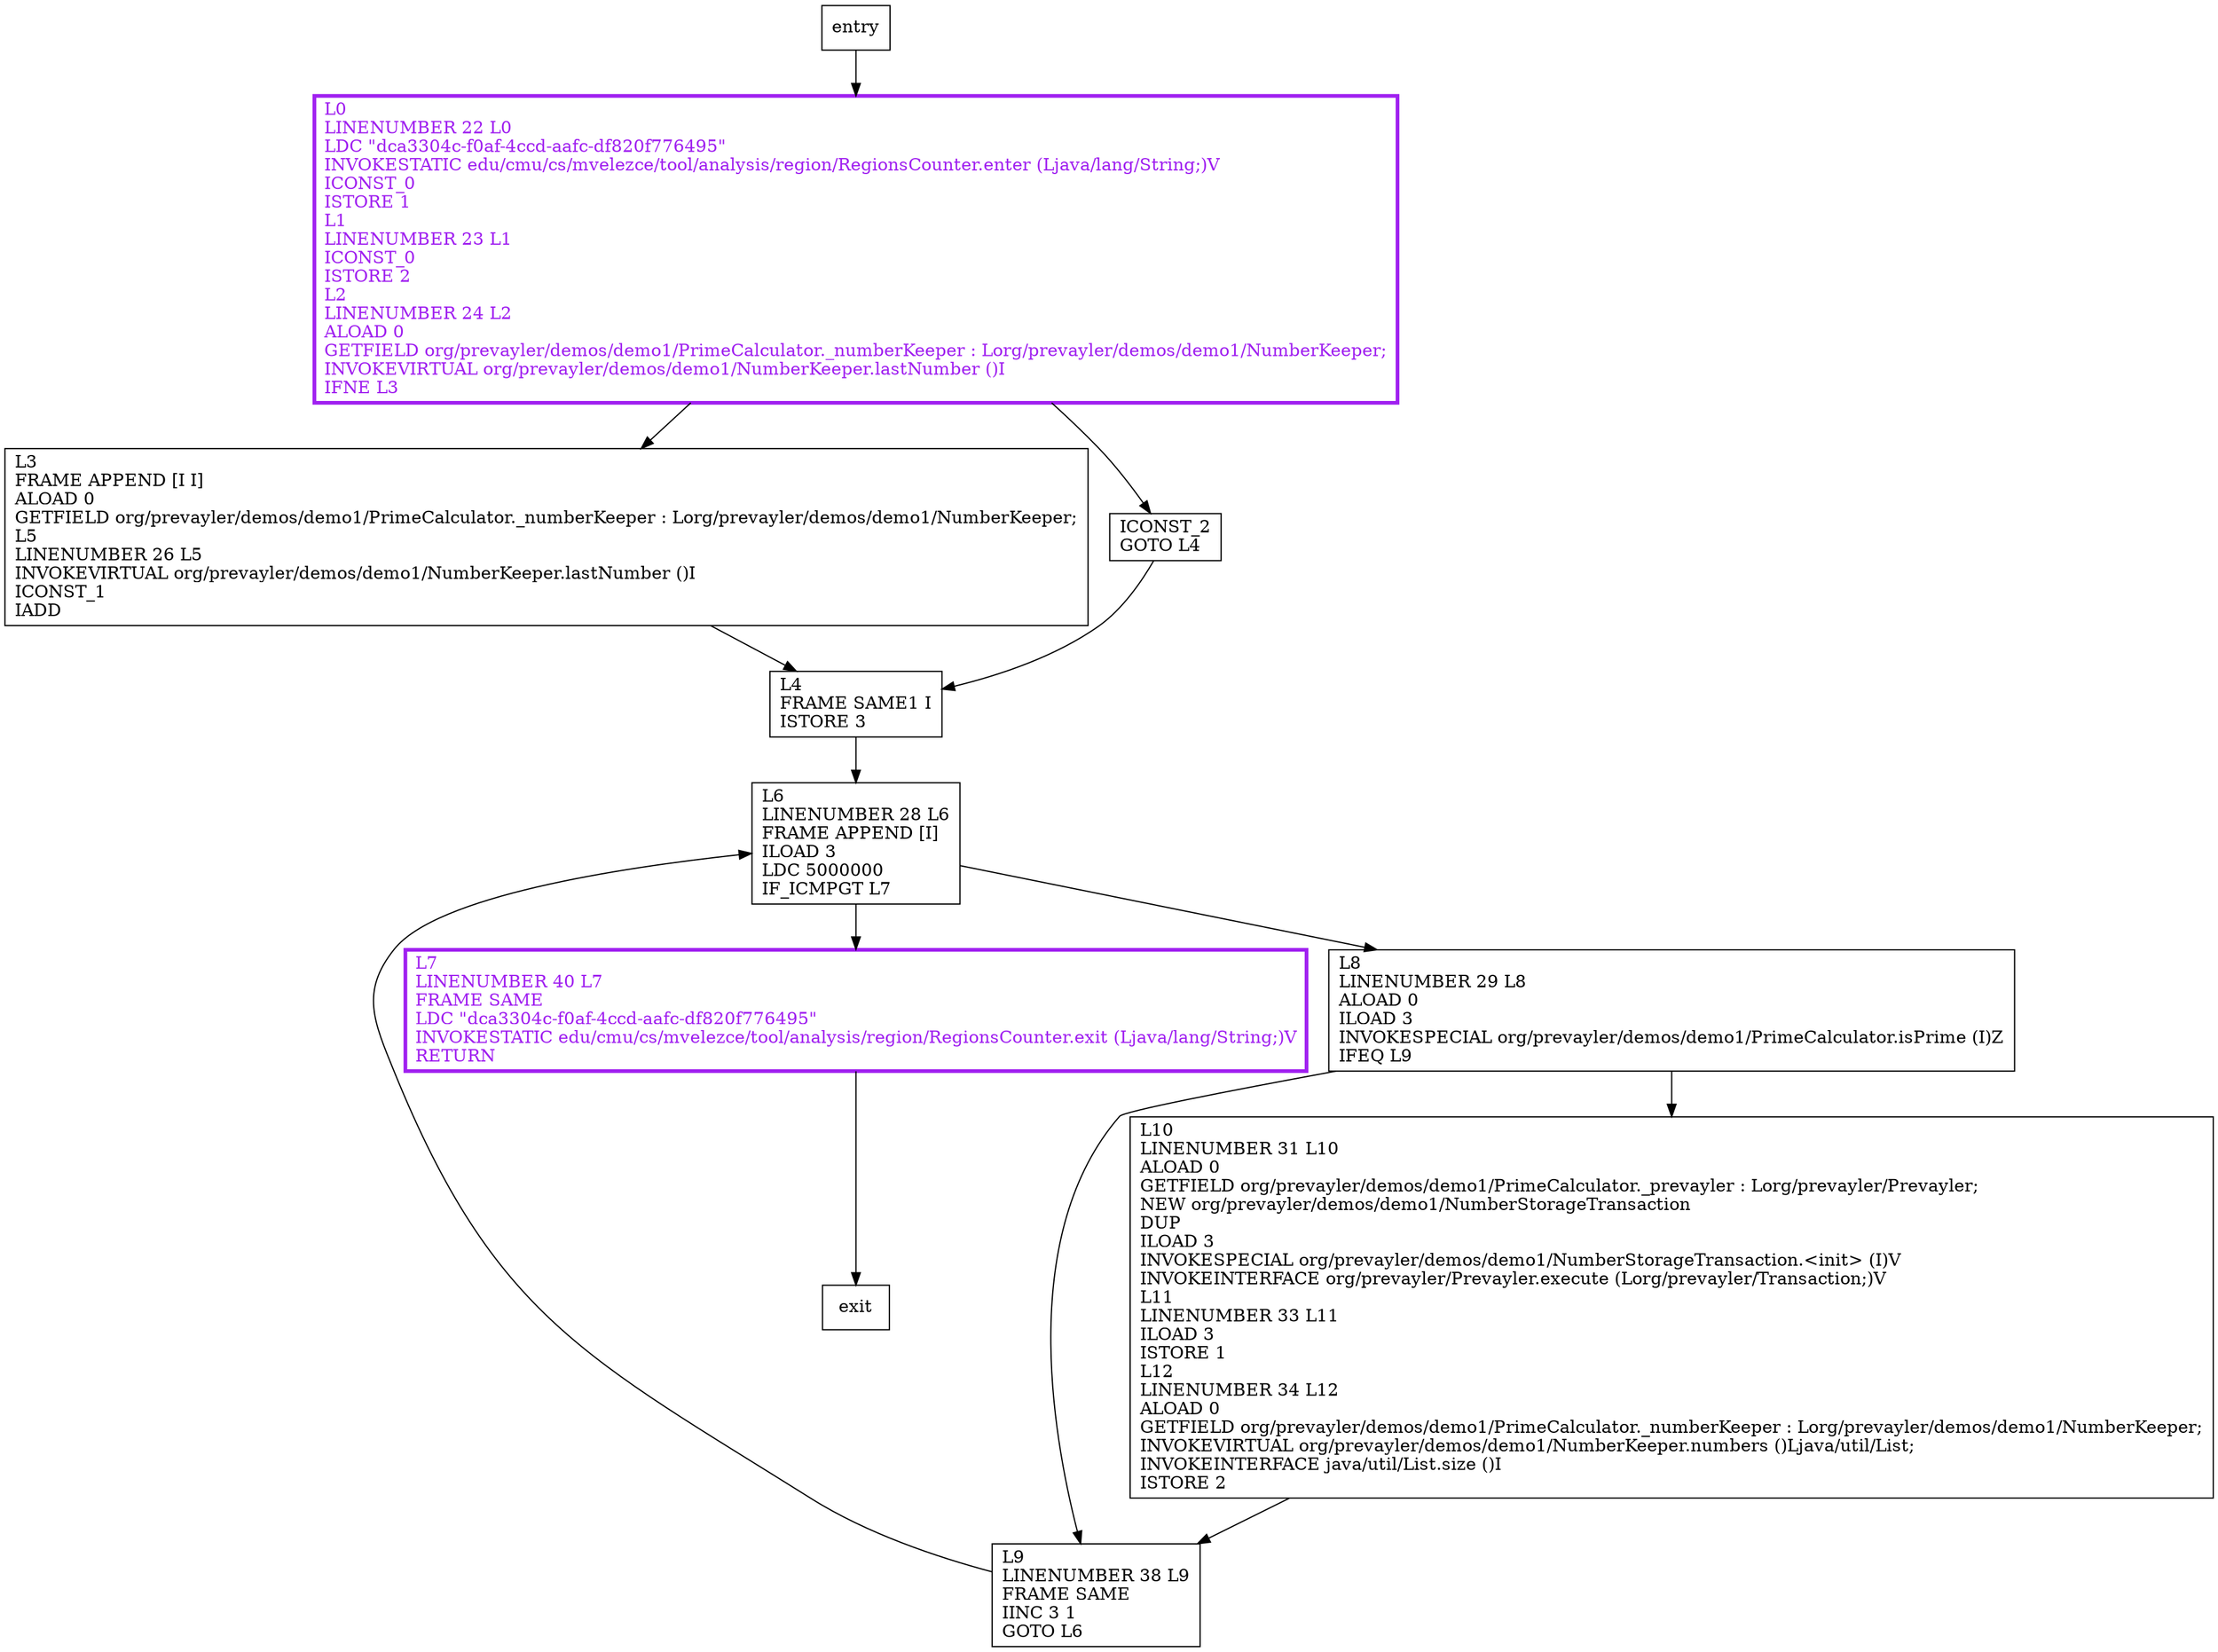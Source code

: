 digraph start {
node [shape=record];
387366841 [label="L7\lLINENUMBER 40 L7\lFRAME SAME\lLDC \"dca3304c-f0af-4ccd-aafc-df820f776495\"\lINVOKESTATIC edu/cmu/cs/mvelezce/tool/analysis/region/RegionsCounter.exit (Ljava/lang/String;)V\lRETURN\l"];
179146111 [label="L9\lLINENUMBER 38 L9\lFRAME SAME\lIINC 3 1\lGOTO L6\l"];
363520995 [label="L3\lFRAME APPEND [I I]\lALOAD 0\lGETFIELD org/prevayler/demos/demo1/PrimeCalculator._numberKeeper : Lorg/prevayler/demos/demo1/NumberKeeper;\lL5\lLINENUMBER 26 L5\lINVOKEVIRTUAL org/prevayler/demos/demo1/NumberKeeper.lastNumber ()I\lICONST_1\lIADD\l"];
1030508519 [label="ICONST_2\lGOTO L4\l"];
1019958972 [label="L4\lFRAME SAME1 I\lISTORE 3\l"];
1823818784 [label="L10\lLINENUMBER 31 L10\lALOAD 0\lGETFIELD org/prevayler/demos/demo1/PrimeCalculator._prevayler : Lorg/prevayler/Prevayler;\lNEW org/prevayler/demos/demo1/NumberStorageTransaction\lDUP\lILOAD 3\lINVOKESPECIAL org/prevayler/demos/demo1/NumberStorageTransaction.\<init\> (I)V\lINVOKEINTERFACE org/prevayler/Prevayler.execute (Lorg/prevayler/Transaction;)V\lL11\lLINENUMBER 33 L11\lILOAD 3\lISTORE 1\lL12\lLINENUMBER 34 L12\lALOAD 0\lGETFIELD org/prevayler/demos/demo1/PrimeCalculator._numberKeeper : Lorg/prevayler/demos/demo1/NumberKeeper;\lINVOKEVIRTUAL org/prevayler/demos/demo1/NumberKeeper.numbers ()Ljava/util/List;\lINVOKEINTERFACE java/util/List.size ()I\lISTORE 2\l"];
1325192568 [label="L6\lLINENUMBER 28 L6\lFRAME APPEND [I]\lILOAD 3\lLDC 5000000\lIF_ICMPGT L7\l"];
976369796 [label="L0\lLINENUMBER 22 L0\lLDC \"dca3304c-f0af-4ccd-aafc-df820f776495\"\lINVOKESTATIC edu/cmu/cs/mvelezce/tool/analysis/region/RegionsCounter.enter (Ljava/lang/String;)V\lICONST_0\lISTORE 1\lL1\lLINENUMBER 23 L1\lICONST_0\lISTORE 2\lL2\lLINENUMBER 24 L2\lALOAD 0\lGETFIELD org/prevayler/demos/demo1/PrimeCalculator._numberKeeper : Lorg/prevayler/demos/demo1/NumberKeeper;\lINVOKEVIRTUAL org/prevayler/demos/demo1/NumberKeeper.lastNumber ()I\lIFNE L3\l"];
1432482627 [label="L8\lLINENUMBER 29 L8\lALOAD 0\lILOAD 3\lINVOKESPECIAL org/prevayler/demos/demo1/PrimeCalculator.isPrime (I)Z\lIFEQ L9\l"];
entry;
exit;
387366841 -> exit;
entry -> 976369796;
179146111 -> 1325192568;
363520995 -> 1019958972;
1030508519 -> 1019958972;
1019958972 -> 1325192568;
1823818784 -> 179146111;
1325192568 -> 387366841;
1325192568 -> 1432482627;
976369796 -> 363520995;
976369796 -> 1030508519;
1432482627 -> 179146111;
1432482627 -> 1823818784;
387366841[fontcolor="purple", penwidth=3, color="purple"];
976369796[fontcolor="purple", penwidth=3, color="purple"];
}
